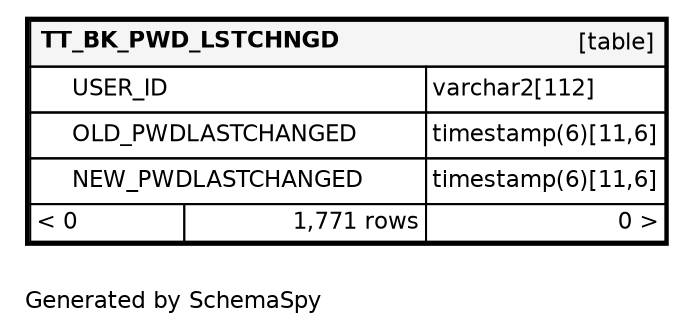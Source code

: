 digraph "oneDegreeRelationshipsDiagram" {
  graph [    rankdir="RL"    bgcolor="#ffffff"    label="\nGenerated by SchemaSpy"    labeljust="l"    nodesep="0.18"    ranksep="0.46"    fontname="Helvetica"    fontsize="11"    ration="compress"  ];  node [    fontname="Helvetica"    fontsize="11"    shape="plaintext"  ];  edge [    arrowsize="0.8"  ];
  "TT_BK_PWD_LSTCHNGD" [
   label=<
    <TABLE BORDER="2" CELLBORDER="1" CELLSPACING="0" BGCOLOR="#ffffff">
      <TR><TD COLSPAN="4"  BGCOLOR="#f5f5f5"><TABLE BORDER="0" CELLSPACING="0"><TR><TD ALIGN="LEFT" FIXEDSIZE="TRUE" WIDTH="157" HEIGHT="16"><B>TT_BK_PWD_LSTCHNGD</B></TD><TD ALIGN="RIGHT">[table]</TD></TR></TABLE></TD></TR>
      <TR><TD PORT="USER_ID" COLSPAN="2" ALIGN="LEFT"><TABLE BORDER="0" CELLSPACING="0" ALIGN="LEFT"><TR ALIGN="LEFT"><TD ALIGN="LEFT" FIXEDSIZE="TRUE" WIDTH="15" HEIGHT="16"></TD><TD ALIGN="LEFT" FIXEDSIZE="TRUE" WIDTH="169" HEIGHT="16">USER_ID</TD></TR></TABLE></TD><TD PORT="USER_ID.type" ALIGN="LEFT">varchar2[112]</TD></TR>
      <TR><TD PORT="OLD_PWDLASTCHANGED" COLSPAN="2" ALIGN="LEFT"><TABLE BORDER="0" CELLSPACING="0" ALIGN="LEFT"><TR ALIGN="LEFT"><TD ALIGN="LEFT" FIXEDSIZE="TRUE" WIDTH="15" HEIGHT="16"></TD><TD ALIGN="LEFT" FIXEDSIZE="TRUE" WIDTH="169" HEIGHT="16">OLD_PWDLASTCHANGED</TD></TR></TABLE></TD><TD PORT="OLD_PWDLASTCHANGED.type" ALIGN="LEFT">timestamp(6)[11,6]</TD></TR>
      <TR><TD PORT="NEW_PWDLASTCHANGED" COLSPAN="2" ALIGN="LEFT"><TABLE BORDER="0" CELLSPACING="0" ALIGN="LEFT"><TR ALIGN="LEFT"><TD ALIGN="LEFT" FIXEDSIZE="TRUE" WIDTH="15" HEIGHT="16"></TD><TD ALIGN="LEFT" FIXEDSIZE="TRUE" WIDTH="169" HEIGHT="16">NEW_PWDLASTCHANGED</TD></TR></TABLE></TD><TD PORT="NEW_PWDLASTCHANGED.type" ALIGN="LEFT">timestamp(6)[11,6]</TD></TR>
      <TR><TD ALIGN="LEFT" BGCOLOR="#ffffff">&lt; 0</TD><TD ALIGN="RIGHT" BGCOLOR="#ffffff">1,771 rows</TD><TD ALIGN="RIGHT" BGCOLOR="#ffffff">0 &gt;</TD></TR>
    </TABLE>>
    URL="TT_BK_PWD_LSTCHNGD.html"
    target="_top"
    tooltip="TT_BK_PWD_LSTCHNGD"
  ];
}

